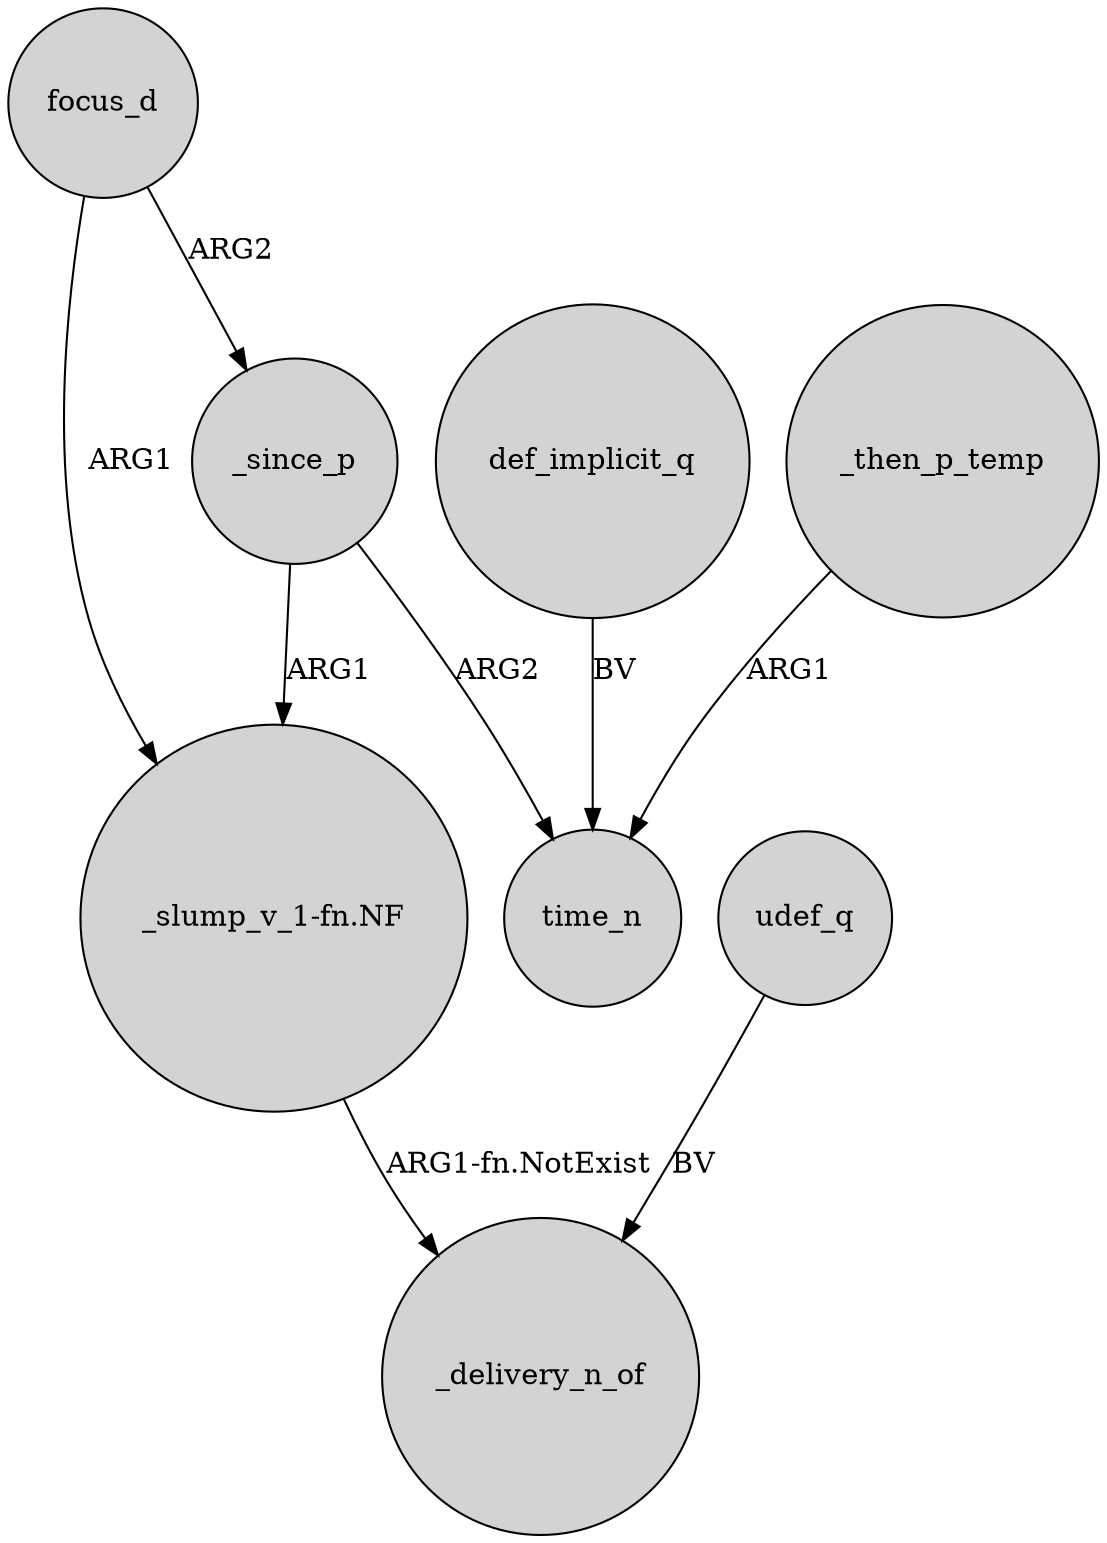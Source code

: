 digraph {
	node [shape=circle style=filled]
	focus_d -> _since_p [label=ARG2]
	_since_p -> time_n [label=ARG2]
	focus_d -> "_slump_v_1-fn.NF" [label=ARG1]
	"_slump_v_1-fn.NF" -> _delivery_n_of [label="ARG1-fn.NotExist"]
	_since_p -> "_slump_v_1-fn.NF" [label=ARG1]
	_then_p_temp -> time_n [label=ARG1]
	udef_q -> _delivery_n_of [label=BV]
	def_implicit_q -> time_n [label=BV]
}
